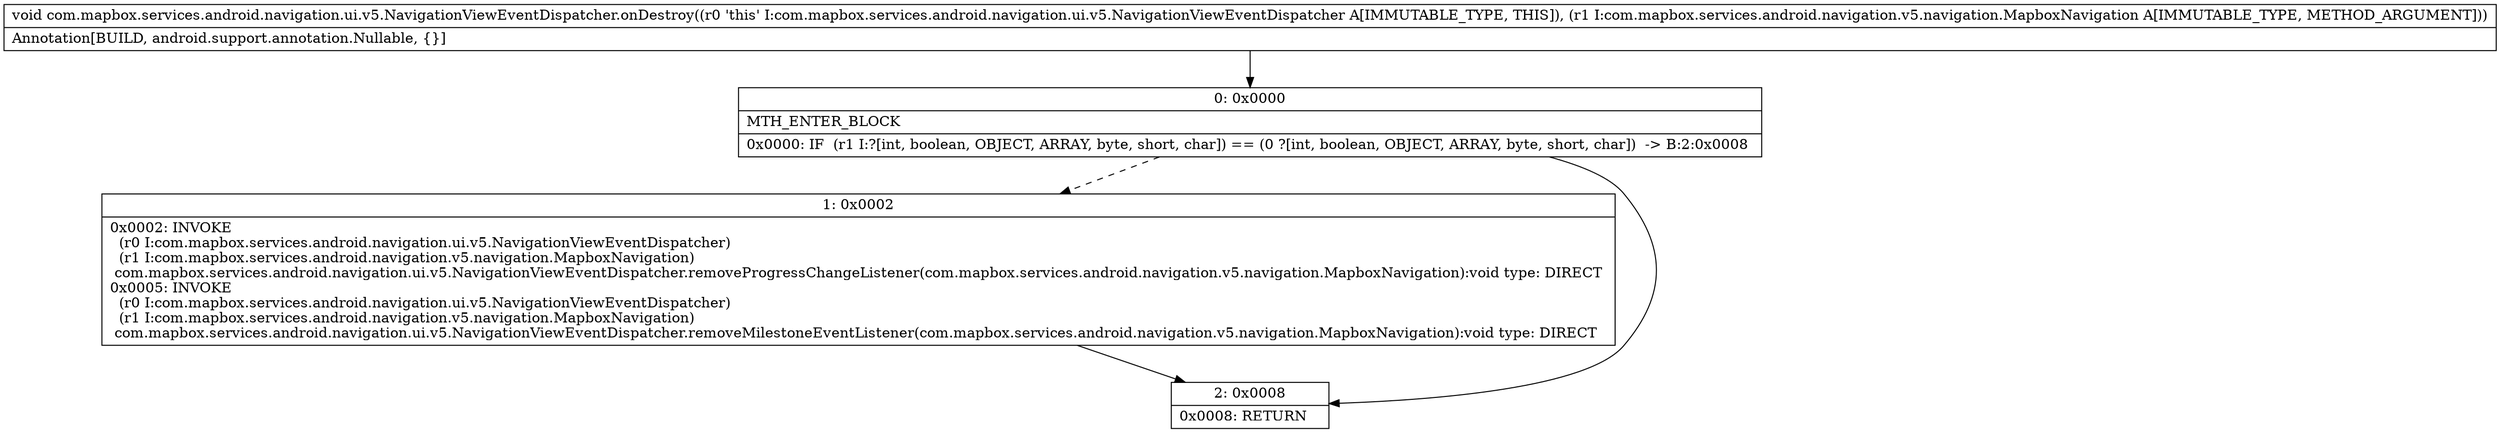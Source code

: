 digraph "CFG forcom.mapbox.services.android.navigation.ui.v5.NavigationViewEventDispatcher.onDestroy(Lcom\/mapbox\/services\/android\/navigation\/v5\/navigation\/MapboxNavigation;)V" {
Node_0 [shape=record,label="{0\:\ 0x0000|MTH_ENTER_BLOCK\l|0x0000: IF  (r1 I:?[int, boolean, OBJECT, ARRAY, byte, short, char]) == (0 ?[int, boolean, OBJECT, ARRAY, byte, short, char])  \-\> B:2:0x0008 \l}"];
Node_1 [shape=record,label="{1\:\ 0x0002|0x0002: INVOKE  \l  (r0 I:com.mapbox.services.android.navigation.ui.v5.NavigationViewEventDispatcher)\l  (r1 I:com.mapbox.services.android.navigation.v5.navigation.MapboxNavigation)\l com.mapbox.services.android.navigation.ui.v5.NavigationViewEventDispatcher.removeProgressChangeListener(com.mapbox.services.android.navigation.v5.navigation.MapboxNavigation):void type: DIRECT \l0x0005: INVOKE  \l  (r0 I:com.mapbox.services.android.navigation.ui.v5.NavigationViewEventDispatcher)\l  (r1 I:com.mapbox.services.android.navigation.v5.navigation.MapboxNavigation)\l com.mapbox.services.android.navigation.ui.v5.NavigationViewEventDispatcher.removeMilestoneEventListener(com.mapbox.services.android.navigation.v5.navigation.MapboxNavigation):void type: DIRECT \l}"];
Node_2 [shape=record,label="{2\:\ 0x0008|0x0008: RETURN   \l}"];
MethodNode[shape=record,label="{void com.mapbox.services.android.navigation.ui.v5.NavigationViewEventDispatcher.onDestroy((r0 'this' I:com.mapbox.services.android.navigation.ui.v5.NavigationViewEventDispatcher A[IMMUTABLE_TYPE, THIS]), (r1 I:com.mapbox.services.android.navigation.v5.navigation.MapboxNavigation A[IMMUTABLE_TYPE, METHOD_ARGUMENT]))  | Annotation[BUILD, android.support.annotation.Nullable, \{\}]\l}"];
MethodNode -> Node_0;
Node_0 -> Node_1[style=dashed];
Node_0 -> Node_2;
Node_1 -> Node_2;
}

